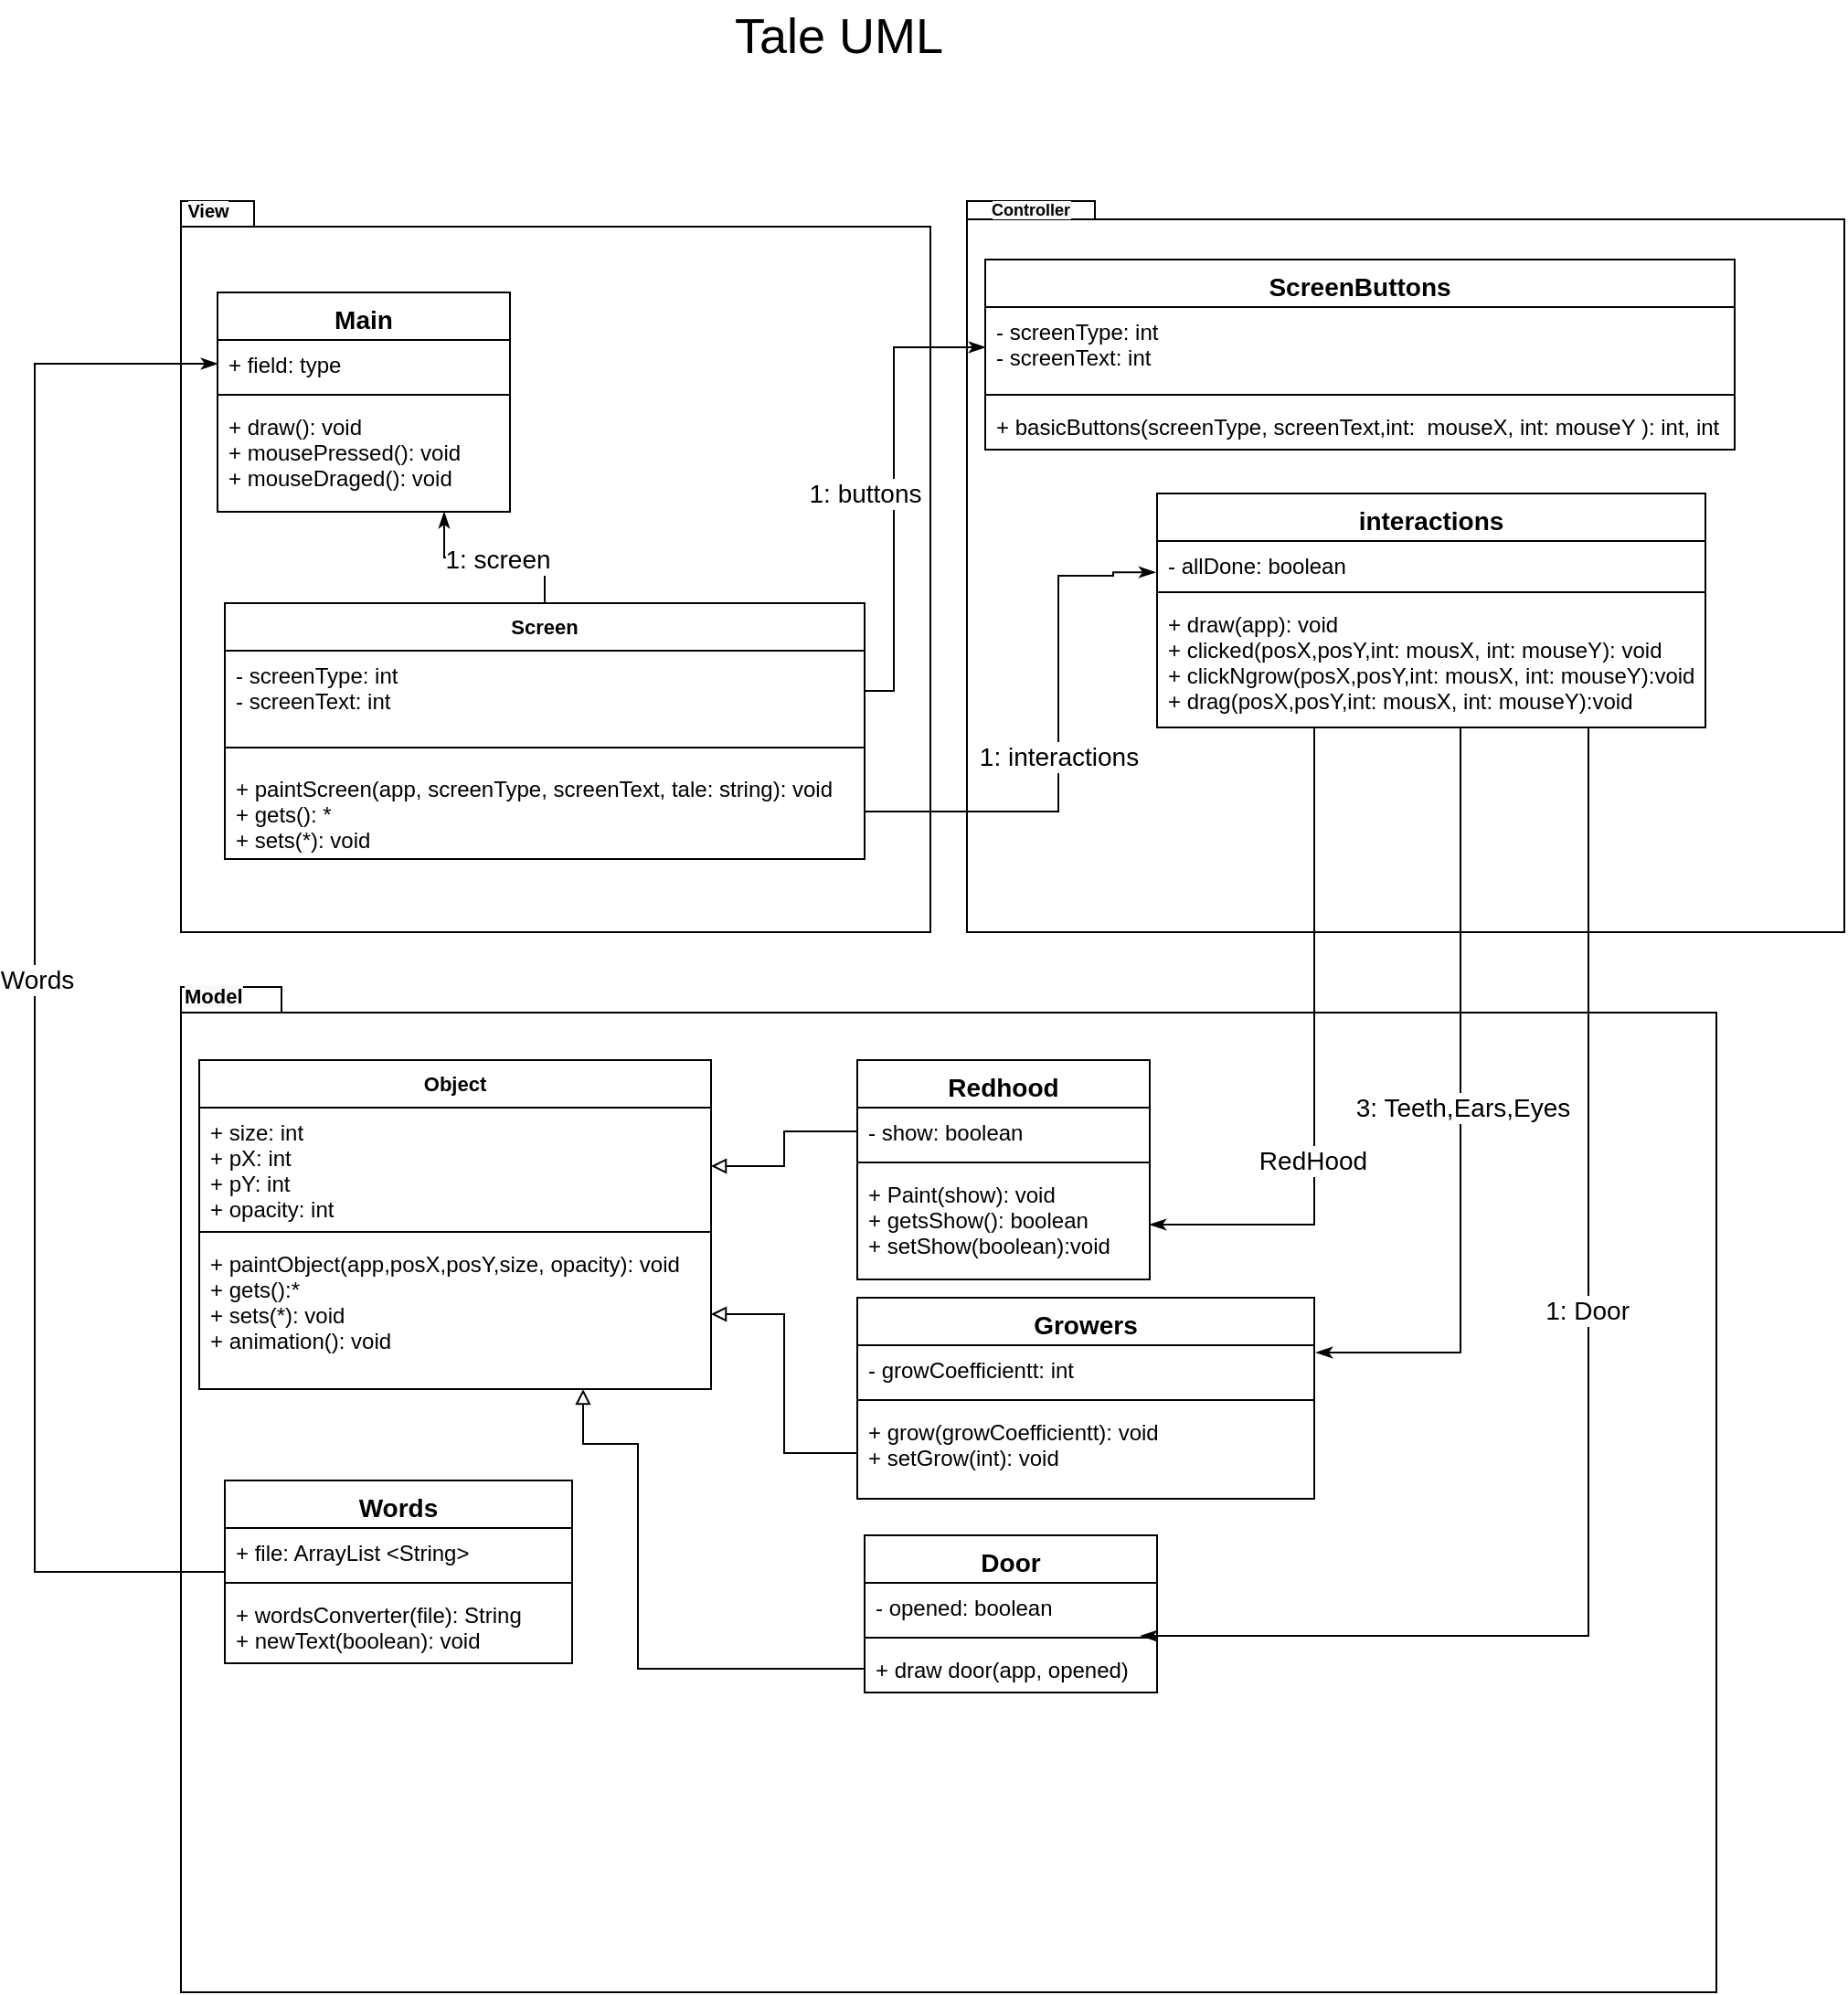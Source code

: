 <mxfile version="14.5.4" type="github">
  <diagram id="C5RBs43oDa-KdzZeNtuy" name="Page-1">
    <mxGraphModel dx="801" dy="1075" grid="1" gridSize="10" guides="1" tooltips="1" connect="1" arrows="1" fold="1" page="1" pageScale="1" pageWidth="827" pageHeight="1169" math="0" shadow="0">
      <root>
        <mxCell id="WIyWlLk6GJQsqaUBKTNV-0" />
        <mxCell id="WIyWlLk6GJQsqaUBKTNV-1" parent="WIyWlLk6GJQsqaUBKTNV-0" />
        <mxCell id="cpOc_2fqmFp_ZZnLeiUv-3" value="" style="shape=folder;fontStyle=1;spacingTop=10;tabWidth=40;tabHeight=14;tabPosition=left;html=1;" parent="WIyWlLk6GJQsqaUBKTNV-1" vertex="1">
          <mxGeometry x="120" y="170" width="410" height="400" as="geometry" />
        </mxCell>
        <mxCell id="cpOc_2fqmFp_ZZnLeiUv-4" value="&amp;nbsp;" style="shape=folder;fontStyle=1;spacingTop=10;tabWidth=40;tabHeight=14;tabPosition=left;html=1;" parent="WIyWlLk6GJQsqaUBKTNV-1" vertex="1">
          <mxGeometry x="120" y="600" width="840" height="550" as="geometry" />
        </mxCell>
        <mxCell id="cpOc_2fqmFp_ZZnLeiUv-5" value="&amp;nbsp;" style="shape=folder;fontStyle=1;spacingTop=10;tabWidth=70;tabHeight=10;tabPosition=left;html=1;" parent="WIyWlLk6GJQsqaUBKTNV-1" vertex="1">
          <mxGeometry x="550" y="170" width="480" height="400" as="geometry" />
        </mxCell>
        <mxCell id="cpOc_2fqmFp_ZZnLeiUv-11" value="&lt;span style=&quot;color: rgb(0 , 0 , 0) ; font-family: &amp;#34;helvetica&amp;#34; ; font-size: 10px ; font-style: normal ; font-weight: 700 ; letter-spacing: normal ; text-indent: 0px ; text-transform: none ; word-spacing: 0px ; background-color: rgb(248 , 249 , 250) ; display: inline ; float: none&quot;&gt;View&lt;/span&gt;" style="text;whiteSpace=wrap;html=1;align=center;verticalAlign=middle;fontSize=10;" parent="WIyWlLk6GJQsqaUBKTNV-1" vertex="1">
          <mxGeometry x="120" y="170" width="30" height="10" as="geometry" />
        </mxCell>
        <mxCell id="cpOc_2fqmFp_ZZnLeiUv-15" value="&lt;span style=&quot;color: rgb(0, 0, 0); font-family: helvetica; font-size: 9px; font-style: normal; font-weight: 700; letter-spacing: normal; text-indent: 0px; text-transform: none; word-spacing: 0px; background-color: rgb(248, 249, 250); display: inline; float: none;&quot;&gt;Controller&lt;/span&gt;" style="text;whiteSpace=wrap;html=1;align=center;verticalAlign=middle;fontSize=9;" parent="WIyWlLk6GJQsqaUBKTNV-1" vertex="1">
          <mxGeometry x="570" y="170" width="30" height="10" as="geometry" />
        </mxCell>
        <mxCell id="cpOc_2fqmFp_ZZnLeiUv-16" value="&lt;meta charset=&quot;utf-8&quot; style=&quot;font-size: 11px;&quot;&gt;&lt;span style=&quot;color: rgb(0, 0, 0); font-family: helvetica; font-size: 11px; font-style: normal; font-weight: 700; letter-spacing: normal; text-align: center; text-indent: 0px; text-transform: none; word-spacing: 0px; background-color: rgb(248, 249, 250); display: inline; float: none;&quot;&gt;Model&lt;/span&gt;" style="text;whiteSpace=wrap;html=1;fontSize=11;verticalAlign=middle;" parent="WIyWlLk6GJQsqaUBKTNV-1" vertex="1">
          <mxGeometry x="120" y="590" width="60" height="30" as="geometry" />
        </mxCell>
        <mxCell id="cpOc_2fqmFp_ZZnLeiUv-17" value="Object" style="swimlane;fontStyle=1;align=center;verticalAlign=top;childLayout=stackLayout;horizontal=1;startSize=26;horizontalStack=0;resizeParent=1;resizeParentMax=0;resizeLast=0;collapsible=1;marginBottom=0;fontSize=11;" parent="WIyWlLk6GJQsqaUBKTNV-1" vertex="1">
          <mxGeometry x="130" y="640" width="280" height="180" as="geometry" />
        </mxCell>
        <mxCell id="cpOc_2fqmFp_ZZnLeiUv-18" value="+ size: int&#xa;+ pX: int&#xa;+ pY: int&#xa;+ opacity: int" style="text;strokeColor=none;fillColor=none;align=left;verticalAlign=top;spacingLeft=4;spacingRight=4;overflow=hidden;rotatable=0;points=[[0,0.5],[1,0.5]];portConstraint=eastwest;" parent="cpOc_2fqmFp_ZZnLeiUv-17" vertex="1">
          <mxGeometry y="26" width="280" height="64" as="geometry" />
        </mxCell>
        <mxCell id="cpOc_2fqmFp_ZZnLeiUv-19" value="" style="line;strokeWidth=1;fillColor=none;align=left;verticalAlign=middle;spacingTop=-1;spacingLeft=3;spacingRight=3;rotatable=0;labelPosition=right;points=[];portConstraint=eastwest;" parent="cpOc_2fqmFp_ZZnLeiUv-17" vertex="1">
          <mxGeometry y="90" width="280" height="8" as="geometry" />
        </mxCell>
        <mxCell id="cpOc_2fqmFp_ZZnLeiUv-20" value="+ paintObject(app,posX,posY,size, opacity): void&#xa;+ gets():*&#xa;+ sets(*): void&#xa;+ animation(): void" style="text;strokeColor=none;fillColor=none;align=left;verticalAlign=top;spacingLeft=4;spacingRight=4;overflow=hidden;rotatable=0;points=[[0,0.5],[1,0.5]];portConstraint=eastwest;" parent="cpOc_2fqmFp_ZZnLeiUv-17" vertex="1">
          <mxGeometry y="98" width="280" height="82" as="geometry" />
        </mxCell>
        <mxCell id="cpOc_2fqmFp_ZZnLeiUv-79" style="edgeStyle=orthogonalEdgeStyle;rounded=0;orthogonalLoop=1;jettySize=auto;html=1;entryX=0.775;entryY=1;entryDx=0;entryDy=0;entryPerimeter=0;endArrow=classicThin;endFill=1;fontSize=14;" parent="WIyWlLk6GJQsqaUBKTNV-1" source="cpOc_2fqmFp_ZZnLeiUv-21" target="cpOc_2fqmFp_ZZnLeiUv-60" edge="1">
          <mxGeometry relative="1" as="geometry" />
        </mxCell>
        <mxCell id="cpOc_2fqmFp_ZZnLeiUv-80" value="1: screen" style="edgeLabel;html=1;align=center;verticalAlign=middle;resizable=0;points=[];fontSize=14;" parent="cpOc_2fqmFp_ZZnLeiUv-79" vertex="1" connectable="0">
          <mxGeometry x="-0.029" y="1" relative="1" as="geometry">
            <mxPoint as="offset" />
          </mxGeometry>
        </mxCell>
        <mxCell id="cpOc_2fqmFp_ZZnLeiUv-21" value="Screen" style="swimlane;fontStyle=1;align=center;verticalAlign=top;childLayout=stackLayout;horizontal=1;startSize=26;horizontalStack=0;resizeParent=1;resizeParentMax=0;resizeLast=0;collapsible=1;marginBottom=0;fontSize=11;" parent="WIyWlLk6GJQsqaUBKTNV-1" vertex="1">
          <mxGeometry x="144" y="390" width="350" height="140" as="geometry" />
        </mxCell>
        <mxCell id="cpOc_2fqmFp_ZZnLeiUv-22" value="- screenType: int&#xa;- screenText: int" style="text;strokeColor=none;fillColor=none;align=left;verticalAlign=top;spacingLeft=4;spacingRight=4;overflow=hidden;rotatable=0;points=[[0,0.5],[1,0.5]];portConstraint=eastwest;" parent="cpOc_2fqmFp_ZZnLeiUv-21" vertex="1">
          <mxGeometry y="26" width="350" height="44" as="geometry" />
        </mxCell>
        <mxCell id="cpOc_2fqmFp_ZZnLeiUv-23" value="" style="line;strokeWidth=1;fillColor=none;align=left;verticalAlign=middle;spacingTop=-1;spacingLeft=3;spacingRight=3;rotatable=0;labelPosition=right;points=[];portConstraint=eastwest;" parent="cpOc_2fqmFp_ZZnLeiUv-21" vertex="1">
          <mxGeometry y="70" width="350" height="18" as="geometry" />
        </mxCell>
        <mxCell id="cpOc_2fqmFp_ZZnLeiUv-24" value="+ paintScreen(app, screenType, screenText, tale: string): void&#xa;+ gets(): *&#xa;+ sets(*): void" style="text;strokeColor=none;fillColor=none;align=left;verticalAlign=top;spacingLeft=4;spacingRight=4;overflow=hidden;rotatable=0;points=[[0,0.5],[1,0.5]];portConstraint=eastwest;" parent="cpOc_2fqmFp_ZZnLeiUv-21" vertex="1">
          <mxGeometry y="88" width="350" height="52" as="geometry" />
        </mxCell>
        <mxCell id="cpOc_2fqmFp_ZZnLeiUv-26" value="Tale UML" style="text;html=1;strokeColor=none;fillColor=none;align=center;verticalAlign=middle;whiteSpace=wrap;rounded=0;fontSize=27;" parent="WIyWlLk6GJQsqaUBKTNV-1" vertex="1">
          <mxGeometry x="300" y="60" width="360" height="40" as="geometry" />
        </mxCell>
        <mxCell id="cpOc_2fqmFp_ZZnLeiUv-27" value="Redhood" style="swimlane;fontStyle=1;align=center;verticalAlign=top;childLayout=stackLayout;horizontal=1;startSize=26;horizontalStack=0;resizeParent=1;resizeParentMax=0;resizeLast=0;collapsible=1;marginBottom=0;fontSize=14;" parent="WIyWlLk6GJQsqaUBKTNV-1" vertex="1">
          <mxGeometry x="490" y="640" width="160" height="120" as="geometry" />
        </mxCell>
        <mxCell id="cpOc_2fqmFp_ZZnLeiUv-28" value="- show: boolean" style="text;strokeColor=none;fillColor=none;align=left;verticalAlign=top;spacingLeft=4;spacingRight=4;overflow=hidden;rotatable=0;points=[[0,0.5],[1,0.5]];portConstraint=eastwest;" parent="cpOc_2fqmFp_ZZnLeiUv-27" vertex="1">
          <mxGeometry y="26" width="160" height="26" as="geometry" />
        </mxCell>
        <mxCell id="cpOc_2fqmFp_ZZnLeiUv-29" value="" style="line;strokeWidth=1;fillColor=none;align=left;verticalAlign=middle;spacingTop=-1;spacingLeft=3;spacingRight=3;rotatable=0;labelPosition=right;points=[];portConstraint=eastwest;" parent="cpOc_2fqmFp_ZZnLeiUv-27" vertex="1">
          <mxGeometry y="52" width="160" height="8" as="geometry" />
        </mxCell>
        <mxCell id="cpOc_2fqmFp_ZZnLeiUv-30" value="+ Paint(show): void&#xa;+ getsShow(): boolean&#xa;+ setShow(boolean):void" style="text;strokeColor=none;fillColor=none;align=left;verticalAlign=top;spacingLeft=4;spacingRight=4;overflow=hidden;rotatable=0;points=[[0,0.5],[1,0.5]];portConstraint=eastwest;" parent="cpOc_2fqmFp_ZZnLeiUv-27" vertex="1">
          <mxGeometry y="60" width="160" height="60" as="geometry" />
        </mxCell>
        <mxCell id="cpOc_2fqmFp_ZZnLeiUv-32" style="edgeStyle=orthogonalEdgeStyle;rounded=0;orthogonalLoop=1;jettySize=auto;html=1;fontSize=14;endArrow=block;endFill=0;" parent="WIyWlLk6GJQsqaUBKTNV-1" source="cpOc_2fqmFp_ZZnLeiUv-28" target="cpOc_2fqmFp_ZZnLeiUv-18" edge="1">
          <mxGeometry relative="1" as="geometry" />
        </mxCell>
        <mxCell id="cpOc_2fqmFp_ZZnLeiUv-33" value="Growers" style="swimlane;fontStyle=1;align=center;verticalAlign=top;childLayout=stackLayout;horizontal=1;startSize=26;horizontalStack=0;resizeParent=1;resizeParentMax=0;resizeLast=0;collapsible=1;marginBottom=0;fontSize=14;" parent="WIyWlLk6GJQsqaUBKTNV-1" vertex="1">
          <mxGeometry x="490" y="770" width="250" height="110" as="geometry" />
        </mxCell>
        <mxCell id="cpOc_2fqmFp_ZZnLeiUv-34" value="- growCoefficientt: int" style="text;strokeColor=none;fillColor=none;align=left;verticalAlign=top;spacingLeft=4;spacingRight=4;overflow=hidden;rotatable=0;points=[[0,0.5],[1,0.5]];portConstraint=eastwest;" parent="cpOc_2fqmFp_ZZnLeiUv-33" vertex="1">
          <mxGeometry y="26" width="250" height="26" as="geometry" />
        </mxCell>
        <mxCell id="cpOc_2fqmFp_ZZnLeiUv-35" value="" style="line;strokeWidth=1;fillColor=none;align=left;verticalAlign=middle;spacingTop=-1;spacingLeft=3;spacingRight=3;rotatable=0;labelPosition=right;points=[];portConstraint=eastwest;" parent="cpOc_2fqmFp_ZZnLeiUv-33" vertex="1">
          <mxGeometry y="52" width="250" height="8" as="geometry" />
        </mxCell>
        <mxCell id="cpOc_2fqmFp_ZZnLeiUv-36" value="+ grow(growCoefficientt): void&#xa;+ setGrow(int): void" style="text;strokeColor=none;fillColor=none;align=left;verticalAlign=top;spacingLeft=4;spacingRight=4;overflow=hidden;rotatable=0;points=[[0,0.5],[1,0.5]];portConstraint=eastwest;" parent="cpOc_2fqmFp_ZZnLeiUv-33" vertex="1">
          <mxGeometry y="60" width="250" height="50" as="geometry" />
        </mxCell>
        <mxCell id="cpOc_2fqmFp_ZZnLeiUv-37" style="edgeStyle=orthogonalEdgeStyle;rounded=0;orthogonalLoop=1;jettySize=auto;html=1;endArrow=block;endFill=0;fontSize=14;" parent="WIyWlLk6GJQsqaUBKTNV-1" source="cpOc_2fqmFp_ZZnLeiUv-36" target="cpOc_2fqmFp_ZZnLeiUv-20" edge="1">
          <mxGeometry relative="1" as="geometry" />
        </mxCell>
        <mxCell id="cpOc_2fqmFp_ZZnLeiUv-51" value="Door" style="swimlane;fontStyle=1;align=center;verticalAlign=top;childLayout=stackLayout;horizontal=1;startSize=26;horizontalStack=0;resizeParent=1;resizeParentMax=0;resizeLast=0;collapsible=1;marginBottom=0;fontSize=14;" parent="WIyWlLk6GJQsqaUBKTNV-1" vertex="1">
          <mxGeometry x="494" y="900" width="160" height="86" as="geometry" />
        </mxCell>
        <mxCell id="cpOc_2fqmFp_ZZnLeiUv-52" value="- opened: boolean" style="text;strokeColor=none;fillColor=none;align=left;verticalAlign=top;spacingLeft=4;spacingRight=4;overflow=hidden;rotatable=0;points=[[0,0.5],[1,0.5]];portConstraint=eastwest;" parent="cpOc_2fqmFp_ZZnLeiUv-51" vertex="1">
          <mxGeometry y="26" width="160" height="26" as="geometry" />
        </mxCell>
        <mxCell id="cpOc_2fqmFp_ZZnLeiUv-53" value="" style="line;strokeWidth=1;fillColor=none;align=left;verticalAlign=middle;spacingTop=-1;spacingLeft=3;spacingRight=3;rotatable=0;labelPosition=right;points=[];portConstraint=eastwest;" parent="cpOc_2fqmFp_ZZnLeiUv-51" vertex="1">
          <mxGeometry y="52" width="160" height="8" as="geometry" />
        </mxCell>
        <mxCell id="cpOc_2fqmFp_ZZnLeiUv-54" value="+ draw door(app, opened)" style="text;strokeColor=none;fillColor=none;align=left;verticalAlign=top;spacingLeft=4;spacingRight=4;overflow=hidden;rotatable=0;points=[[0,0.5],[1,0.5]];portConstraint=eastwest;" parent="cpOc_2fqmFp_ZZnLeiUv-51" vertex="1">
          <mxGeometry y="60" width="160" height="26" as="geometry" />
        </mxCell>
        <mxCell id="cpOc_2fqmFp_ZZnLeiUv-56" style="edgeStyle=orthogonalEdgeStyle;rounded=0;orthogonalLoop=1;jettySize=auto;html=1;endArrow=block;endFill=0;fontSize=14;entryX=0.75;entryY=1;entryDx=0;entryDy=0;" parent="WIyWlLk6GJQsqaUBKTNV-1" source="cpOc_2fqmFp_ZZnLeiUv-54" target="cpOc_2fqmFp_ZZnLeiUv-17" edge="1">
          <mxGeometry relative="1" as="geometry">
            <mxPoint x="311" y="822" as="targetPoint" />
            <Array as="points">
              <mxPoint x="370" y="973" />
              <mxPoint x="370" y="850" />
              <mxPoint x="340" y="850" />
            </Array>
          </mxGeometry>
        </mxCell>
        <mxCell id="cpOc_2fqmFp_ZZnLeiUv-57" value="Main" style="swimlane;fontStyle=1;align=center;verticalAlign=top;childLayout=stackLayout;horizontal=1;startSize=26;horizontalStack=0;resizeParent=1;resizeParentMax=0;resizeLast=0;collapsible=1;marginBottom=0;fontSize=14;" parent="WIyWlLk6GJQsqaUBKTNV-1" vertex="1">
          <mxGeometry x="140" y="220" width="160" height="120" as="geometry" />
        </mxCell>
        <mxCell id="cpOc_2fqmFp_ZZnLeiUv-58" value="+ field: type" style="text;strokeColor=none;fillColor=none;align=left;verticalAlign=top;spacingLeft=4;spacingRight=4;overflow=hidden;rotatable=0;points=[[0,0.5],[1,0.5]];portConstraint=eastwest;" parent="cpOc_2fqmFp_ZZnLeiUv-57" vertex="1">
          <mxGeometry y="26" width="160" height="26" as="geometry" />
        </mxCell>
        <mxCell id="cpOc_2fqmFp_ZZnLeiUv-59" value="" style="line;strokeWidth=1;fillColor=none;align=left;verticalAlign=middle;spacingTop=-1;spacingLeft=3;spacingRight=3;rotatable=0;labelPosition=right;points=[];portConstraint=eastwest;" parent="cpOc_2fqmFp_ZZnLeiUv-57" vertex="1">
          <mxGeometry y="52" width="160" height="8" as="geometry" />
        </mxCell>
        <mxCell id="cpOc_2fqmFp_ZZnLeiUv-60" value="+ draw(): void&#xa;+ mousePressed(): void&#xa;+ mouseDraged(): void" style="text;strokeColor=none;fillColor=none;align=left;verticalAlign=top;spacingLeft=4;spacingRight=4;overflow=hidden;rotatable=0;points=[[0,0.5],[1,0.5]];portConstraint=eastwest;" parent="cpOc_2fqmFp_ZZnLeiUv-57" vertex="1">
          <mxGeometry y="60" width="160" height="60" as="geometry" />
        </mxCell>
        <mxCell id="cpOc_2fqmFp_ZZnLeiUv-61" value="ScreenButtons" style="swimlane;fontStyle=1;align=center;verticalAlign=top;childLayout=stackLayout;horizontal=1;startSize=26;horizontalStack=0;resizeParent=1;resizeParentMax=0;resizeLast=0;collapsible=1;marginBottom=0;fontSize=14;" parent="WIyWlLk6GJQsqaUBKTNV-1" vertex="1">
          <mxGeometry x="560" y="202" width="410" height="104" as="geometry" />
        </mxCell>
        <mxCell id="cpOc_2fqmFp_ZZnLeiUv-62" value="- screenType: int &#xa;- screenText: int" style="text;strokeColor=none;fillColor=none;align=left;verticalAlign=top;spacingLeft=4;spacingRight=4;overflow=hidden;rotatable=0;points=[[0,0.5],[1,0.5]];portConstraint=eastwest;" parent="cpOc_2fqmFp_ZZnLeiUv-61" vertex="1">
          <mxGeometry y="26" width="410" height="44" as="geometry" />
        </mxCell>
        <mxCell id="cpOc_2fqmFp_ZZnLeiUv-63" value="" style="line;strokeWidth=1;fillColor=none;align=left;verticalAlign=middle;spacingTop=-1;spacingLeft=3;spacingRight=3;rotatable=0;labelPosition=right;points=[];portConstraint=eastwest;" parent="cpOc_2fqmFp_ZZnLeiUv-61" vertex="1">
          <mxGeometry y="70" width="410" height="8" as="geometry" />
        </mxCell>
        <mxCell id="cpOc_2fqmFp_ZZnLeiUv-64" value="+ basicButtons(screenType, screenText,int:  mouseX, int: mouseY ): int, int " style="text;strokeColor=none;fillColor=none;align=left;verticalAlign=top;spacingLeft=4;spacingRight=4;overflow=hidden;rotatable=0;points=[[0,0.5],[1,0.5]];portConstraint=eastwest;" parent="cpOc_2fqmFp_ZZnLeiUv-61" vertex="1">
          <mxGeometry y="78" width="410" height="26" as="geometry" />
        </mxCell>
        <mxCell id="cpOc_2fqmFp_ZZnLeiUv-97" style="edgeStyle=orthogonalEdgeStyle;rounded=0;orthogonalLoop=1;jettySize=auto;html=1;entryX=0;entryY=0.5;entryDx=0;entryDy=0;endArrow=classicThin;endFill=1;fontSize=14;" parent="WIyWlLk6GJQsqaUBKTNV-1" source="cpOc_2fqmFp_ZZnLeiUv-65" target="cpOc_2fqmFp_ZZnLeiUv-58" edge="1">
          <mxGeometry relative="1" as="geometry">
            <Array as="points">
              <mxPoint x="40" y="920" />
              <mxPoint x="40" y="259" />
            </Array>
          </mxGeometry>
        </mxCell>
        <mxCell id="cpOc_2fqmFp_ZZnLeiUv-98" value="Words" style="edgeLabel;html=1;align=center;verticalAlign=middle;resizable=0;points=[];fontSize=14;" parent="cpOc_2fqmFp_ZZnLeiUv-97" vertex="1" connectable="0">
          <mxGeometry x="0.016" y="-1" relative="1" as="geometry">
            <mxPoint y="11.71" as="offset" />
          </mxGeometry>
        </mxCell>
        <mxCell id="cpOc_2fqmFp_ZZnLeiUv-65" value="Words" style="swimlane;fontStyle=1;align=center;verticalAlign=top;childLayout=stackLayout;horizontal=1;startSize=26;horizontalStack=0;resizeParent=1;resizeParentMax=0;resizeLast=0;collapsible=1;marginBottom=0;fontSize=14;" parent="WIyWlLk6GJQsqaUBKTNV-1" vertex="1">
          <mxGeometry x="144" y="870" width="190" height="100" as="geometry" />
        </mxCell>
        <mxCell id="cpOc_2fqmFp_ZZnLeiUv-66" value="+ file: ArrayList &lt;String&gt;" style="text;strokeColor=none;fillColor=none;align=left;verticalAlign=top;spacingLeft=4;spacingRight=4;overflow=hidden;rotatable=0;points=[[0,0.5],[1,0.5]];portConstraint=eastwest;" parent="cpOc_2fqmFp_ZZnLeiUv-65" vertex="1">
          <mxGeometry y="26" width="190" height="26" as="geometry" />
        </mxCell>
        <mxCell id="cpOc_2fqmFp_ZZnLeiUv-67" value="" style="line;strokeWidth=1;fillColor=none;align=left;verticalAlign=middle;spacingTop=-1;spacingLeft=3;spacingRight=3;rotatable=0;labelPosition=right;points=[];portConstraint=eastwest;" parent="cpOc_2fqmFp_ZZnLeiUv-65" vertex="1">
          <mxGeometry y="52" width="190" height="8" as="geometry" />
        </mxCell>
        <mxCell id="cpOc_2fqmFp_ZZnLeiUv-68" value="+ wordsConverter(file): String&#xa;+ newText(boolean): void" style="text;strokeColor=none;fillColor=none;align=left;verticalAlign=top;spacingLeft=4;spacingRight=4;overflow=hidden;rotatable=0;points=[[0,0.5],[1,0.5]];portConstraint=eastwest;" parent="cpOc_2fqmFp_ZZnLeiUv-65" vertex="1">
          <mxGeometry y="60" width="190" height="40" as="geometry" />
        </mxCell>
        <mxCell id="cpOc_2fqmFp_ZZnLeiUv-70" value="1: buttons" style="edgeStyle=orthogonalEdgeStyle;rounded=0;orthogonalLoop=1;jettySize=auto;html=1;endArrow=classicThin;endFill=1;fontSize=14;" parent="WIyWlLk6GJQsqaUBKTNV-1" source="cpOc_2fqmFp_ZZnLeiUv-22" target="cpOc_2fqmFp_ZZnLeiUv-62" edge="1">
          <mxGeometry x="-0.024" y="16" relative="1" as="geometry">
            <Array as="points">
              <mxPoint x="510" y="438" />
              <mxPoint x="510" y="250" />
            </Array>
            <mxPoint as="offset" />
          </mxGeometry>
        </mxCell>
        <mxCell id="cpOc_2fqmFp_ZZnLeiUv-76" style="edgeStyle=orthogonalEdgeStyle;rounded=0;orthogonalLoop=1;jettySize=auto;html=1;endArrow=classicThin;endFill=1;fontSize=14;" parent="WIyWlLk6GJQsqaUBKTNV-1" source="cpOc_2fqmFp_ZZnLeiUv-71" target="cpOc_2fqmFp_ZZnLeiUv-30" edge="1">
          <mxGeometry relative="1" as="geometry">
            <Array as="points">
              <mxPoint x="740" y="730" />
            </Array>
          </mxGeometry>
        </mxCell>
        <mxCell id="cpOc_2fqmFp_ZZnLeiUv-94" value="RedHood" style="edgeLabel;html=1;align=center;verticalAlign=middle;resizable=0;points=[];fontSize=14;" parent="cpOc_2fqmFp_ZZnLeiUv-76" vertex="1" connectable="0">
          <mxGeometry x="0.31" y="-1" relative="1" as="geometry">
            <mxPoint as="offset" />
          </mxGeometry>
        </mxCell>
        <mxCell id="cpOc_2fqmFp_ZZnLeiUv-78" style="edgeStyle=orthogonalEdgeStyle;rounded=0;orthogonalLoop=1;jettySize=auto;html=1;endArrow=classicThin;endFill=1;fontSize=14;" parent="WIyWlLk6GJQsqaUBKTNV-1" source="cpOc_2fqmFp_ZZnLeiUv-71" edge="1">
          <mxGeometry relative="1" as="geometry">
            <mxPoint x="741" y="800" as="targetPoint" />
            <Array as="points">
              <mxPoint x="820" y="800" />
            </Array>
          </mxGeometry>
        </mxCell>
        <mxCell id="cpOc_2fqmFp_ZZnLeiUv-92" value="3: Teeth,Ears,Eyes" style="edgeLabel;html=1;align=center;verticalAlign=middle;resizable=0;points=[];fontSize=14;" parent="cpOc_2fqmFp_ZZnLeiUv-78" vertex="1" connectable="0">
          <mxGeometry x="-0.314" y="1" relative="1" as="geometry">
            <mxPoint y="63.71" as="offset" />
          </mxGeometry>
        </mxCell>
        <mxCell id="cpOc_2fqmFp_ZZnLeiUv-81" style="edgeStyle=orthogonalEdgeStyle;rounded=0;orthogonalLoop=1;jettySize=auto;html=1;entryX=0.944;entryY=-0.192;entryDx=0;entryDy=0;entryPerimeter=0;endArrow=classicThin;endFill=1;fontSize=14;" parent="WIyWlLk6GJQsqaUBKTNV-1" source="cpOc_2fqmFp_ZZnLeiUv-71" target="cpOc_2fqmFp_ZZnLeiUv-54" edge="1">
          <mxGeometry relative="1" as="geometry">
            <Array as="points">
              <mxPoint x="890" y="955" />
            </Array>
          </mxGeometry>
        </mxCell>
        <mxCell id="cpOc_2fqmFp_ZZnLeiUv-93" value="1: Door&amp;nbsp;" style="edgeLabel;html=1;align=center;verticalAlign=middle;resizable=0;points=[];fontSize=14;" parent="cpOc_2fqmFp_ZZnLeiUv-81" vertex="1" connectable="0">
          <mxGeometry x="-0.141" y="1" relative="1" as="geometry">
            <mxPoint as="offset" />
          </mxGeometry>
        </mxCell>
        <mxCell id="cpOc_2fqmFp_ZZnLeiUv-71" value="interactions" style="swimlane;fontStyle=1;align=center;verticalAlign=top;childLayout=stackLayout;horizontal=1;startSize=26;horizontalStack=0;resizeParent=1;resizeParentMax=0;resizeLast=0;collapsible=1;marginBottom=0;fontSize=14;" parent="WIyWlLk6GJQsqaUBKTNV-1" vertex="1">
          <mxGeometry x="654" y="330" width="300" height="128" as="geometry" />
        </mxCell>
        <mxCell id="cpOc_2fqmFp_ZZnLeiUv-72" value="- allDone: boolean" style="text;strokeColor=none;fillColor=none;align=left;verticalAlign=top;spacingLeft=4;spacingRight=4;overflow=hidden;rotatable=0;points=[[0,0.5],[1,0.5]];portConstraint=eastwest;" parent="cpOc_2fqmFp_ZZnLeiUv-71" vertex="1">
          <mxGeometry y="26" width="300" height="24" as="geometry" />
        </mxCell>
        <mxCell id="cpOc_2fqmFp_ZZnLeiUv-73" value="" style="line;strokeWidth=1;fillColor=none;align=left;verticalAlign=middle;spacingTop=-1;spacingLeft=3;spacingRight=3;rotatable=0;labelPosition=right;points=[];portConstraint=eastwest;" parent="cpOc_2fqmFp_ZZnLeiUv-71" vertex="1">
          <mxGeometry y="50" width="300" height="8" as="geometry" />
        </mxCell>
        <mxCell id="cpOc_2fqmFp_ZZnLeiUv-74" value="+ draw(app): void&#xa;+ clicked(posX,posY,int: mousX, int: mouseY): void&#xa;+ clickNgrow(posX,posY,int: mousX, int: mouseY):void&#xa;+ drag(posX,posY,int: mousX, int: mouseY):void" style="text;strokeColor=none;fillColor=none;align=left;verticalAlign=top;spacingLeft=4;spacingRight=4;overflow=hidden;rotatable=0;points=[[0,0.5],[1,0.5]];portConstraint=eastwest;" parent="cpOc_2fqmFp_ZZnLeiUv-71" vertex="1">
          <mxGeometry y="58" width="300" height="70" as="geometry" />
        </mxCell>
        <mxCell id="cpOc_2fqmFp_ZZnLeiUv-75" value="1: interactions" style="edgeStyle=orthogonalEdgeStyle;rounded=0;orthogonalLoop=1;jettySize=auto;html=1;endArrow=classicThin;endFill=1;fontSize=14;entryX=-0.003;entryY=0.714;entryDx=0;entryDy=0;entryPerimeter=0;" parent="WIyWlLk6GJQsqaUBKTNV-1" source="cpOc_2fqmFp_ZZnLeiUv-24" target="cpOc_2fqmFp_ZZnLeiUv-72" edge="1">
          <mxGeometry x="-0.06" relative="1" as="geometry">
            <Array as="points">
              <mxPoint x="600" y="504" />
              <mxPoint x="600" y="375" />
              <mxPoint x="630" y="375" />
              <mxPoint x="630" y="373" />
            </Array>
            <mxPoint as="offset" />
          </mxGeometry>
        </mxCell>
      </root>
    </mxGraphModel>
  </diagram>
</mxfile>
